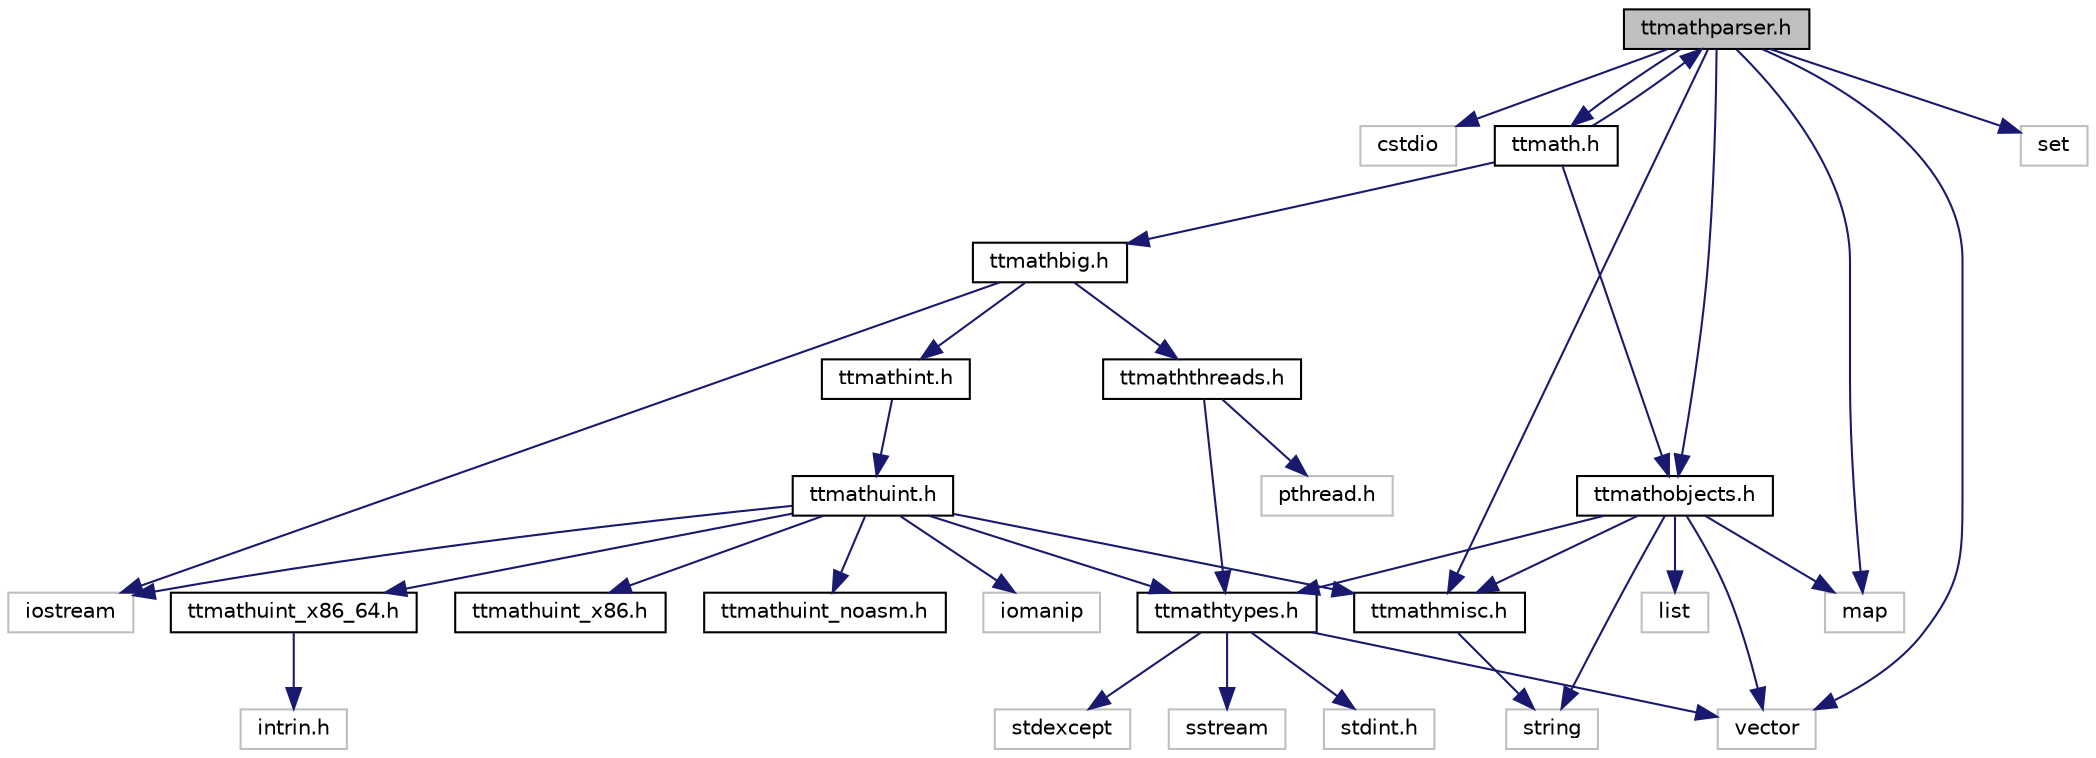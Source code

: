 digraph "ttmathparser.h"
{
 // LATEX_PDF_SIZE
  edge [fontname="Helvetica",fontsize="10",labelfontname="Helvetica",labelfontsize="10"];
  node [fontname="Helvetica",fontsize="10",shape=record];
  Node0 [label="ttmathparser.h",height=0.2,width=0.4,color="black", fillcolor="grey75", style="filled", fontcolor="black",tooltip="A mathematical parser."];
  Node0 -> Node1 [color="midnightblue",fontsize="10",style="solid",fontname="Helvetica"];
  Node1 [label="cstdio",height=0.2,width=0.4,color="grey75", fillcolor="white", style="filled",tooltip=" "];
  Node0 -> Node2 [color="midnightblue",fontsize="10",style="solid",fontname="Helvetica"];
  Node2 [label="vector",height=0.2,width=0.4,color="grey75", fillcolor="white", style="filled",tooltip=" "];
  Node0 -> Node3 [color="midnightblue",fontsize="10",style="solid",fontname="Helvetica"];
  Node3 [label="map",height=0.2,width=0.4,color="grey75", fillcolor="white", style="filled",tooltip=" "];
  Node0 -> Node4 [color="midnightblue",fontsize="10",style="solid",fontname="Helvetica"];
  Node4 [label="set",height=0.2,width=0.4,color="grey75", fillcolor="white", style="filled",tooltip=" "];
  Node0 -> Node5 [color="midnightblue",fontsize="10",style="solid",fontname="Helvetica"];
  Node5 [label="ttmath.h",height=0.2,width=0.4,color="black", fillcolor="white", style="filled",URL="$ttmath_8h.html",tooltip="Mathematics functions."];
  Node5 -> Node6 [color="midnightblue",fontsize="10",style="solid",fontname="Helvetica"];
  Node6 [label="ttmathbig.h",height=0.2,width=0.4,color="black", fillcolor="white", style="filled",URL="$ttmathbig_8h.html",tooltip="A Class for representing floating point numbers."];
  Node6 -> Node7 [color="midnightblue",fontsize="10",style="solid",fontname="Helvetica"];
  Node7 [label="ttmathint.h",height=0.2,width=0.4,color="black", fillcolor="white", style="filled",URL="$ttmathint_8h.html",tooltip="template class Int<uint>"];
  Node7 -> Node8 [color="midnightblue",fontsize="10",style="solid",fontname="Helvetica"];
  Node8 [label="ttmathuint.h",height=0.2,width=0.4,color="black", fillcolor="white", style="filled",URL="$ttmathuint_8h.html",tooltip="template class UInt<uint>"];
  Node8 -> Node9 [color="midnightblue",fontsize="10",style="solid",fontname="Helvetica"];
  Node9 [label="iostream",height=0.2,width=0.4,color="grey75", fillcolor="white", style="filled",tooltip=" "];
  Node8 -> Node10 [color="midnightblue",fontsize="10",style="solid",fontname="Helvetica"];
  Node10 [label="iomanip",height=0.2,width=0.4,color="grey75", fillcolor="white", style="filled",tooltip=" "];
  Node8 -> Node11 [color="midnightblue",fontsize="10",style="solid",fontname="Helvetica"];
  Node11 [label="ttmathtypes.h",height=0.2,width=0.4,color="black", fillcolor="white", style="filled",URL="$ttmathtypes_8h.html",tooltip="constants used in the library"];
  Node11 -> Node12 [color="midnightblue",fontsize="10",style="solid",fontname="Helvetica"];
  Node12 [label="stdexcept",height=0.2,width=0.4,color="grey75", fillcolor="white", style="filled",tooltip=" "];
  Node11 -> Node13 [color="midnightblue",fontsize="10",style="solid",fontname="Helvetica"];
  Node13 [label="sstream",height=0.2,width=0.4,color="grey75", fillcolor="white", style="filled",tooltip=" "];
  Node11 -> Node2 [color="midnightblue",fontsize="10",style="solid",fontname="Helvetica"];
  Node11 -> Node14 [color="midnightblue",fontsize="10",style="solid",fontname="Helvetica"];
  Node14 [label="stdint.h",height=0.2,width=0.4,color="grey75", fillcolor="white", style="filled",tooltip=" "];
  Node8 -> Node15 [color="midnightblue",fontsize="10",style="solid",fontname="Helvetica"];
  Node15 [label="ttmathmisc.h",height=0.2,width=0.4,color="black", fillcolor="white", style="filled",URL="$ttmathmisc_8h.html",tooltip="some helpful functions"];
  Node15 -> Node16 [color="midnightblue",fontsize="10",style="solid",fontname="Helvetica"];
  Node16 [label="string",height=0.2,width=0.4,color="grey75", fillcolor="white", style="filled",tooltip=" "];
  Node8 -> Node17 [color="midnightblue",fontsize="10",style="solid",fontname="Helvetica"];
  Node17 [label="ttmathuint_x86.h",height=0.2,width=0.4,color="black", fillcolor="white", style="filled",URL="$ttmathuint__x86_8h.html",tooltip="template class UInt<uint> with assembler code for 32bit x86 processors"];
  Node8 -> Node18 [color="midnightblue",fontsize="10",style="solid",fontname="Helvetica"];
  Node18 [label="ttmathuint_x86_64.h",height=0.2,width=0.4,color="black", fillcolor="white", style="filled",URL="$ttmathuint__x86__64_8h.html",tooltip="template class UInt<uint> with assembler code for 64bit x86_64 processors"];
  Node18 -> Node19 [color="midnightblue",fontsize="10",style="solid",fontname="Helvetica"];
  Node19 [label="intrin.h",height=0.2,width=0.4,color="grey75", fillcolor="white", style="filled",tooltip=" "];
  Node8 -> Node20 [color="midnightblue",fontsize="10",style="solid",fontname="Helvetica"];
  Node20 [label="ttmathuint_noasm.h",height=0.2,width=0.4,color="black", fillcolor="white", style="filled",URL="$ttmathuint__noasm_8h.html",tooltip="template class UInt<uint> with methods without any assembler code (used for no-asm version of ttmath)"];
  Node6 -> Node21 [color="midnightblue",fontsize="10",style="solid",fontname="Helvetica"];
  Node21 [label="ttmaththreads.h",height=0.2,width=0.4,color="black", fillcolor="white", style="filled",URL="$ttmaththreads_8h.html",tooltip="Some objects used in multithreads environment."];
  Node21 -> Node11 [color="midnightblue",fontsize="10",style="solid",fontname="Helvetica"];
  Node21 -> Node22 [color="midnightblue",fontsize="10",style="solid",fontname="Helvetica"];
  Node22 [label="pthread.h",height=0.2,width=0.4,color="grey75", fillcolor="white", style="filled",tooltip=" "];
  Node6 -> Node9 [color="midnightblue",fontsize="10",style="solid",fontname="Helvetica"];
  Node5 -> Node23 [color="midnightblue",fontsize="10",style="solid",fontname="Helvetica"];
  Node23 [label="ttmathobjects.h",height=0.2,width=0.4,color="black", fillcolor="white", style="filled",URL="$ttmathobjects_8h.html",tooltip="Mathematic functions."];
  Node23 -> Node16 [color="midnightblue",fontsize="10",style="solid",fontname="Helvetica"];
  Node23 -> Node2 [color="midnightblue",fontsize="10",style="solid",fontname="Helvetica"];
  Node23 -> Node24 [color="midnightblue",fontsize="10",style="solid",fontname="Helvetica"];
  Node24 [label="list",height=0.2,width=0.4,color="grey75", fillcolor="white", style="filled",tooltip=" "];
  Node23 -> Node3 [color="midnightblue",fontsize="10",style="solid",fontname="Helvetica"];
  Node23 -> Node11 [color="midnightblue",fontsize="10",style="solid",fontname="Helvetica"];
  Node23 -> Node15 [color="midnightblue",fontsize="10",style="solid",fontname="Helvetica"];
  Node5 -> Node0 [color="midnightblue",fontsize="10",style="solid",fontname="Helvetica"];
  Node0 -> Node23 [color="midnightblue",fontsize="10",style="solid",fontname="Helvetica"];
  Node0 -> Node15 [color="midnightblue",fontsize="10",style="solid",fontname="Helvetica"];
}
